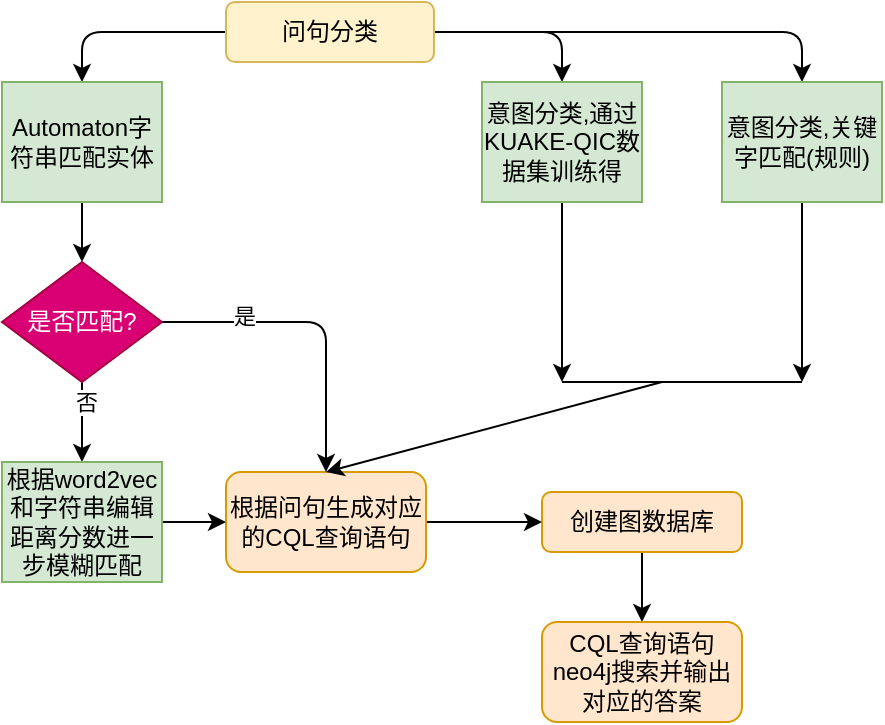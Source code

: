 <mxfile version="20.3.0" type="device"><diagram id="4HbX9dmPGqkRV7j8OC8i" name="第 1 页"><mxGraphModel dx="782" dy="1700" grid="1" gridSize="10" guides="1" tooltips="1" connect="1" arrows="1" fold="1" page="1" pageScale="1" pageWidth="827" pageHeight="1169" background="none" math="0" shadow="0"><root><mxCell id="0"/><mxCell id="1" parent="0"/><mxCell id="8" style="edgeStyle=none;html=1;exitX=0.5;exitY=1;exitDx=0;exitDy=0;" parent="1" source="2" target="5" edge="1"><mxGeometry relative="1" as="geometry"/></mxCell><mxCell id="2" value="创建图数据库" style="rounded=1;whiteSpace=wrap;html=1;fillColor=#ffe6cc;strokeColor=#d79b00;" parent="1" vertex="1"><mxGeometry x="470" y="55" width="100" height="30" as="geometry"/></mxCell><mxCell id="30" style="edgeStyle=orthogonalEdgeStyle;html=1;entryX=0.5;entryY=0;entryDx=0;entryDy=0;" parent="1" source="3" target="13" edge="1"><mxGeometry relative="1" as="geometry"/></mxCell><mxCell id="31" style="edgeStyle=orthogonalEdgeStyle;html=1;entryX=0.5;entryY=0;entryDx=0;entryDy=0;" parent="1" target="10" edge="1"><mxGeometry relative="1" as="geometry"><Array as="points"><mxPoint x="480" y="-175"/></Array><mxPoint x="420" y="-175" as="sourcePoint"/></mxGeometry></mxCell><mxCell id="32" style="edgeStyle=orthogonalEdgeStyle;html=1;entryX=0.5;entryY=0;entryDx=0;entryDy=0;" parent="1" source="3" target="11" edge="1"><mxGeometry relative="1" as="geometry"/></mxCell><mxCell id="3" value="问句分类" style="rounded=1;whiteSpace=wrap;html=1;fillColor=#fff2cc;strokeColor=#d6b656;" parent="1" vertex="1"><mxGeometry x="312" y="-190" width="104" height="30" as="geometry"/></mxCell><mxCell id="6" style="edgeStyle=none;html=1;" parent="1" source="4" target="2" edge="1"><mxGeometry relative="1" as="geometry"/></mxCell><mxCell id="4" value="根据问句生成对应的CQL查询语句" style="rounded=1;whiteSpace=wrap;html=1;fillColor=#ffe6cc;strokeColor=#d79b00;" parent="1" vertex="1"><mxGeometry x="312" y="45" width="100" height="50" as="geometry"/></mxCell><mxCell id="5" value="CQL查询语句neo4j搜索并输出对应的答案" style="rounded=1;whiteSpace=wrap;html=1;fillColor=#ffe6cc;strokeColor=#d79b00;" parent="1" vertex="1"><mxGeometry x="470" y="120" width="100" height="50" as="geometry"/></mxCell><mxCell id="18" style="edgeStyle=none;html=1;" parent="1" source="10" edge="1"><mxGeometry relative="1" as="geometry"><mxPoint x="480" as="targetPoint"/></mxGeometry></mxCell><mxCell id="10" value="意图分类,通过KUAKE-QIC数据集训练得" style="whiteSpace=wrap;html=1;fillColor=#d5e8d4;strokeColor=#82b366;" parent="1" vertex="1"><mxGeometry x="440" y="-150" width="80" height="60" as="geometry"/></mxCell><mxCell id="19" style="edgeStyle=none;html=1;" parent="1" source="11" edge="1"><mxGeometry relative="1" as="geometry"><mxPoint x="600" as="targetPoint"/></mxGeometry></mxCell><mxCell id="11" value="意图分类,关键字匹配(规则)" style="whiteSpace=wrap;html=1;fillColor=#d5e8d4;strokeColor=#82b366;" parent="1" vertex="1"><mxGeometry x="560" y="-150" width="80" height="60" as="geometry"/></mxCell><mxCell id="21" style="edgeStyle=elbowEdgeStyle;elbow=vertical;html=1;entryX=0.5;entryY=0;entryDx=0;entryDy=0;" parent="1" source="13" target="15" edge="1"><mxGeometry relative="1" as="geometry"/></mxCell><mxCell id="13" value="Automaton字符串匹配实体" style="whiteSpace=wrap;html=1;fillColor=#d5e8d4;strokeColor=#82b366;" parent="1" vertex="1"><mxGeometry x="200" y="-150" width="80" height="60" as="geometry"/></mxCell><mxCell id="24" style="edgeStyle=orthogonalEdgeStyle;html=1;entryX=0.5;entryY=0;entryDx=0;entryDy=0;elbow=vertical;exitX=1;exitY=0.5;exitDx=0;exitDy=0;" parent="1" source="15" target="4" edge="1"><mxGeometry relative="1" as="geometry"/></mxCell><mxCell id="26" value="是" style="edgeLabel;html=1;align=center;verticalAlign=middle;resizable=0;points=[];" parent="24" vertex="1" connectable="0"><mxGeometry x="-0.465" y="3" relative="1" as="geometry"><mxPoint x="-1" as="offset"/></mxGeometry></mxCell><mxCell id="28" style="edgeStyle=none;html=1;entryX=0.5;entryY=0;entryDx=0;entryDy=0;elbow=vertical;" parent="1" source="15" target="27" edge="1"><mxGeometry relative="1" as="geometry"/></mxCell><mxCell id="33" value="否" style="edgeLabel;html=1;align=center;verticalAlign=middle;resizable=0;points=[];" parent="28" vertex="1" connectable="0"><mxGeometry x="-0.519" y="2" relative="1" as="geometry"><mxPoint as="offset"/></mxGeometry></mxCell><mxCell id="15" value="是否匹配?" style="rhombus;whiteSpace=wrap;html=1;fillColor=#d80073;fontColor=#ffffff;strokeColor=#A50040;" parent="1" vertex="1"><mxGeometry x="200" y="-60" width="80" height="60" as="geometry"/></mxCell><mxCell id="17" value="" style="endArrow=none;html=1;" parent="1" edge="1"><mxGeometry width="50" height="50" relative="1" as="geometry"><mxPoint x="480" as="sourcePoint"/><mxPoint x="600" as="targetPoint"/></mxGeometry></mxCell><mxCell id="20" value="" style="endArrow=classic;html=1;elbow=vertical;entryX=0.5;entryY=0;entryDx=0;entryDy=0;" parent="1" target="4" edge="1"><mxGeometry width="50" height="50" relative="1" as="geometry"><mxPoint x="530" as="sourcePoint"/><mxPoint x="670" y="-60" as="targetPoint"/></mxGeometry></mxCell><mxCell id="29" style="edgeStyle=none;html=1;entryX=0;entryY=0.5;entryDx=0;entryDy=0;elbow=vertical;" parent="1" source="27" target="4" edge="1"><mxGeometry relative="1" as="geometry"/></mxCell><mxCell id="27" value="根据word2vec和字符串编辑距离分数进一步模糊匹配" style="whiteSpace=wrap;html=1;fillColor=#d5e8d4;strokeColor=#82b366;" parent="1" vertex="1"><mxGeometry x="200" y="40" width="80" height="60" as="geometry"/></mxCell></root></mxGraphModel></diagram></mxfile>
